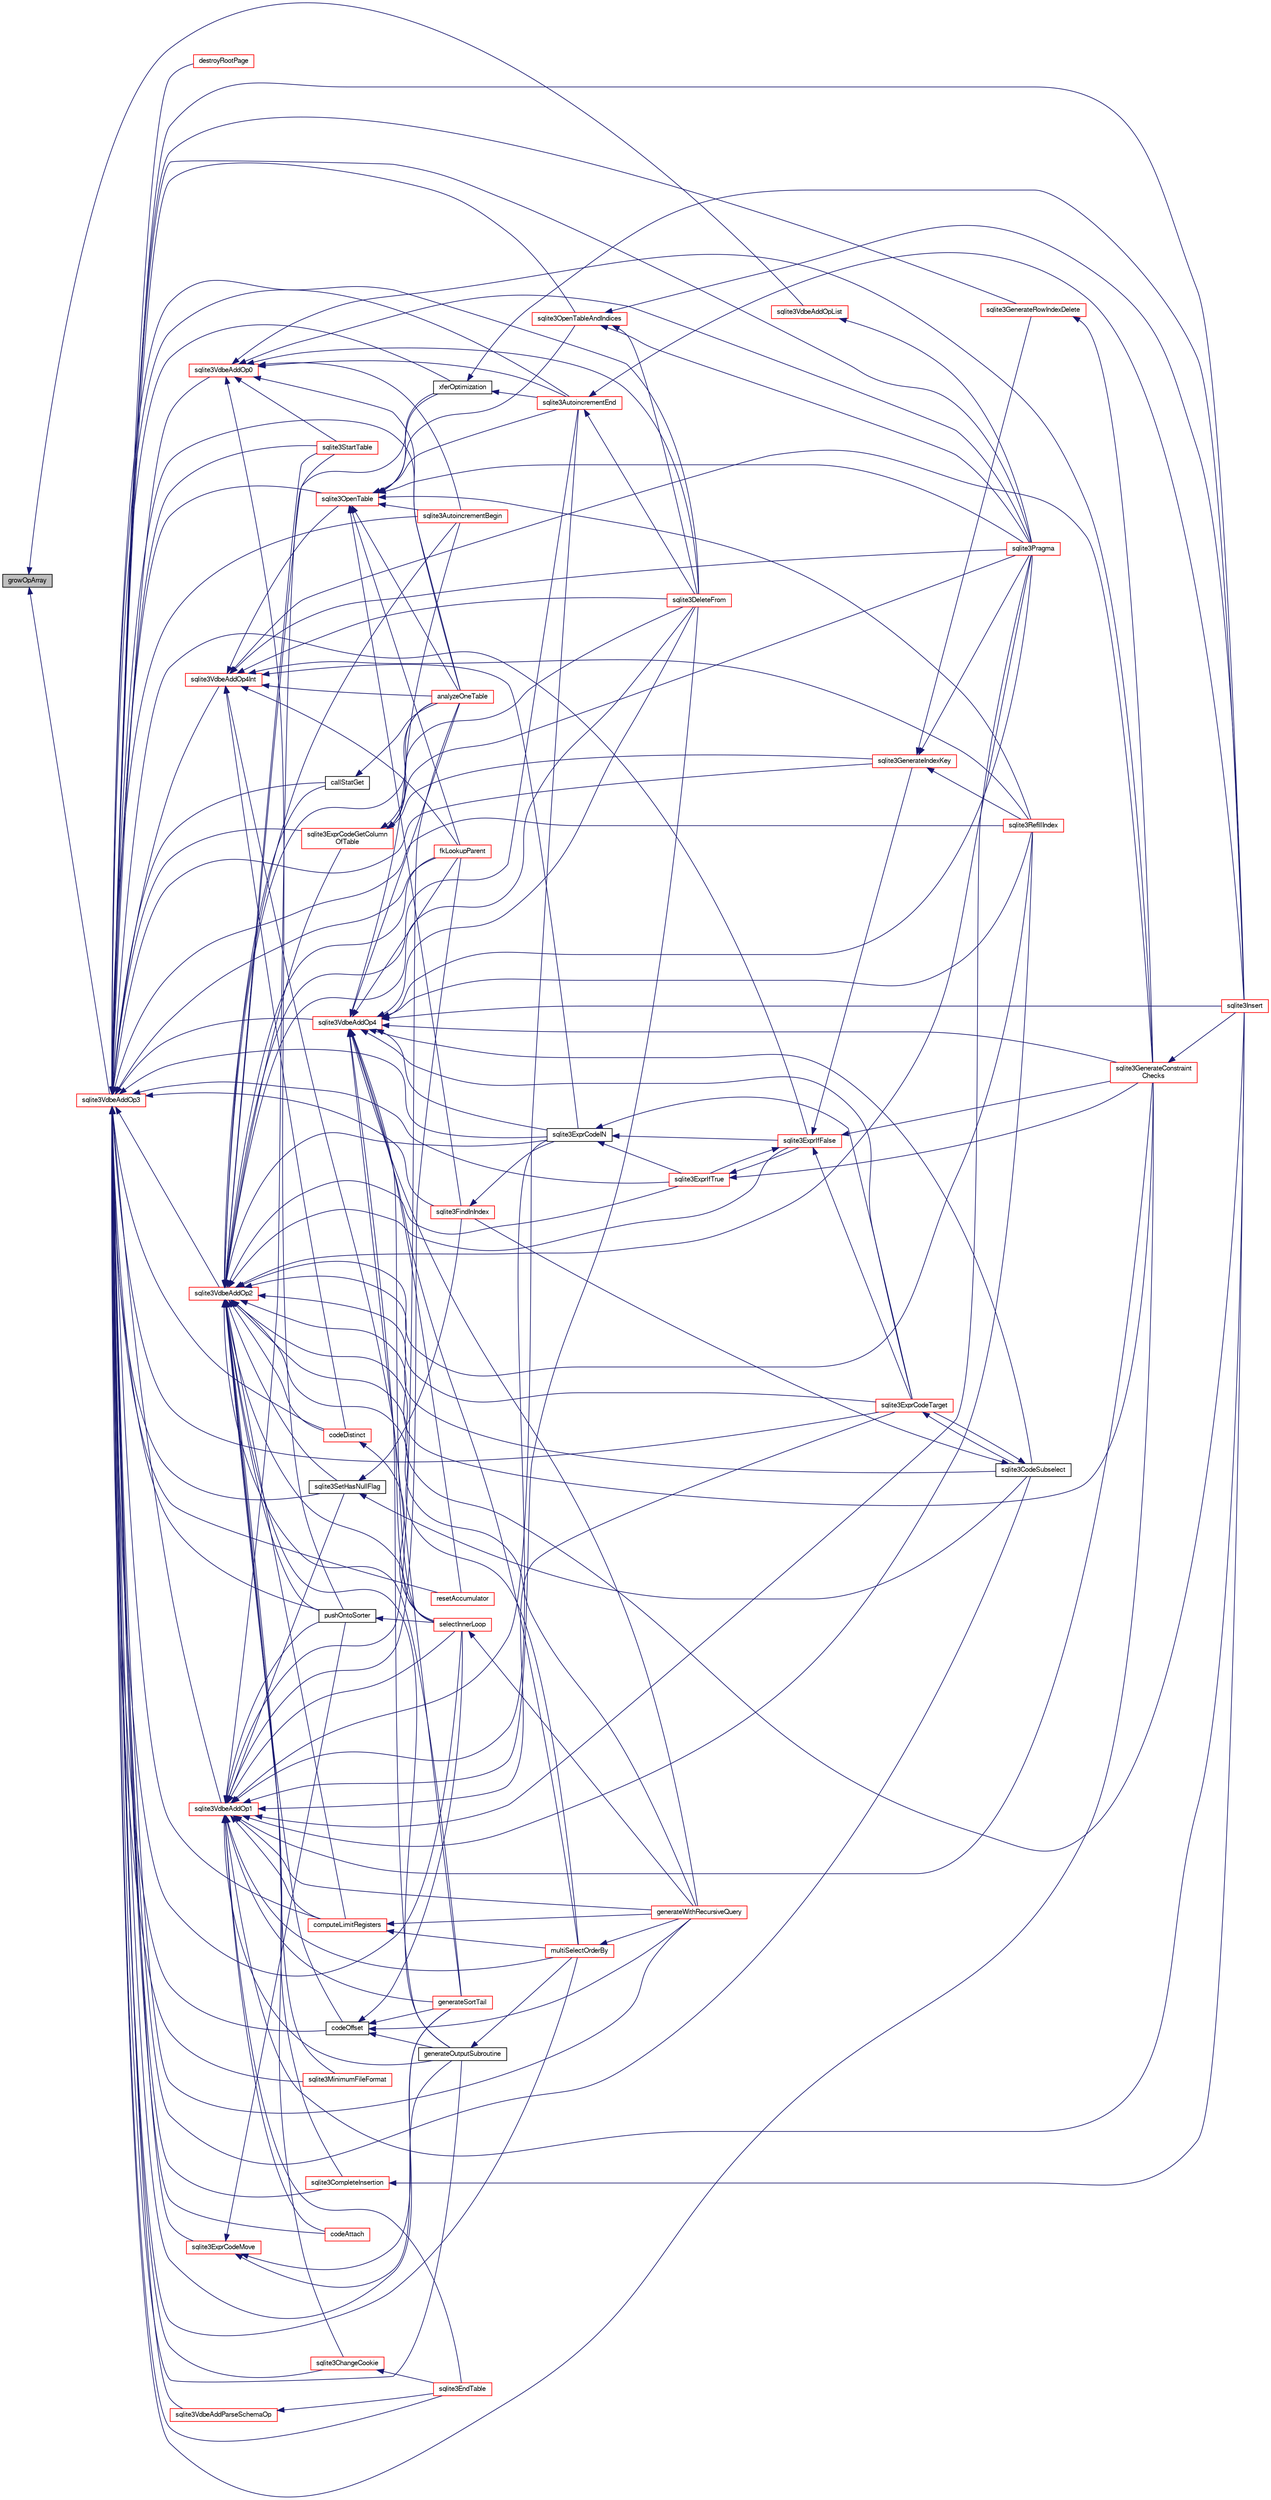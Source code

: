 digraph "growOpArray"
{
  edge [fontname="FreeSans",fontsize="10",labelfontname="FreeSans",labelfontsize="10"];
  node [fontname="FreeSans",fontsize="10",shape=record];
  rankdir="LR";
  Node136021 [label="growOpArray",height=0.2,width=0.4,color="black", fillcolor="grey75", style="filled", fontcolor="black"];
  Node136021 -> Node136022 [dir="back",color="midnightblue",fontsize="10",style="solid",fontname="FreeSans"];
  Node136022 [label="sqlite3VdbeAddOp3",height=0.2,width=0.4,color="red", fillcolor="white", style="filled",URL="$sqlite3_8c.html#a29b4560b019211a73e1478cec7468345"];
  Node136022 -> Node136023 [dir="back",color="midnightblue",fontsize="10",style="solid",fontname="FreeSans"];
  Node136023 [label="sqlite3VdbeAddOp0",height=0.2,width=0.4,color="red", fillcolor="white", style="filled",URL="$sqlite3_8c.html#a0aefd237fc1d629f3a3d3d454ced408a"];
  Node136023 -> Node136095 [dir="back",color="midnightblue",fontsize="10",style="solid",fontname="FreeSans"];
  Node136095 [label="analyzeOneTable",height=0.2,width=0.4,color="red", fillcolor="white", style="filled",URL="$sqlite3_8c.html#a31d4182bf855943a5d0526dbb4987803"];
  Node136023 -> Node136105 [dir="back",color="midnightblue",fontsize="10",style="solid",fontname="FreeSans"];
  Node136105 [label="sqlite3StartTable",height=0.2,width=0.4,color="red", fillcolor="white", style="filled",URL="$sqlite3_8c.html#af49b4395f39d9078a0dda2484c183012"];
  Node136023 -> Node136047 [dir="back",color="midnightblue",fontsize="10",style="solid",fontname="FreeSans"];
  Node136047 [label="sqlite3DeleteFrom",height=0.2,width=0.4,color="red", fillcolor="white", style="filled",URL="$sqlite3_8c.html#ab9b4b45349188b49eabb23f94608a091"];
  Node136023 -> Node136101 [dir="back",color="midnightblue",fontsize="10",style="solid",fontname="FreeSans"];
  Node136101 [label="sqlite3AutoincrementBegin",height=0.2,width=0.4,color="red", fillcolor="white", style="filled",URL="$sqlite3_8c.html#a62a5d5880763dac53a4110157e094ebd"];
  Node136023 -> Node136102 [dir="back",color="midnightblue",fontsize="10",style="solid",fontname="FreeSans"];
  Node136102 [label="sqlite3AutoincrementEnd",height=0.2,width=0.4,color="red", fillcolor="white", style="filled",URL="$sqlite3_8c.html#ad8f51f6ea684367030cd9c09234374e7"];
  Node136102 -> Node136047 [dir="back",color="midnightblue",fontsize="10",style="solid",fontname="FreeSans"];
  Node136102 -> Node136057 [dir="back",color="midnightblue",fontsize="10",style="solid",fontname="FreeSans"];
  Node136057 [label="sqlite3Insert",height=0.2,width=0.4,color="red", fillcolor="white", style="filled",URL="$sqlite3_8c.html#a5b17c9c2000bae6bdff8e6be48d7dc2b"];
  Node136023 -> Node136059 [dir="back",color="midnightblue",fontsize="10",style="solid",fontname="FreeSans"];
  Node136059 [label="sqlite3GenerateConstraint\lChecks",height=0.2,width=0.4,color="red", fillcolor="white", style="filled",URL="$sqlite3_8c.html#aef639c1e6a0c0a67ca6e7690ad931bd2"];
  Node136059 -> Node136057 [dir="back",color="midnightblue",fontsize="10",style="solid",fontname="FreeSans"];
  Node136023 -> Node136060 [dir="back",color="midnightblue",fontsize="10",style="solid",fontname="FreeSans"];
  Node136060 [label="sqlite3Pragma",height=0.2,width=0.4,color="red", fillcolor="white", style="filled",URL="$sqlite3_8c.html#a111391370f58f8e6a6eca51fd34d62ed"];
  Node136023 -> Node136082 [dir="back",color="midnightblue",fontsize="10",style="solid",fontname="FreeSans"];
  Node136082 [label="pushOntoSorter",height=0.2,width=0.4,color="black", fillcolor="white", style="filled",URL="$sqlite3_8c.html#a4555397beb584a386e7739cf022a6651"];
  Node136082 -> Node136083 [dir="back",color="midnightblue",fontsize="10",style="solid",fontname="FreeSans"];
  Node136083 [label="selectInnerLoop",height=0.2,width=0.4,color="red", fillcolor="white", style="filled",URL="$sqlite3_8c.html#ababe0933661ebe67eb0e6074bb1fd411"];
  Node136083 -> Node136067 [dir="back",color="midnightblue",fontsize="10",style="solid",fontname="FreeSans"];
  Node136067 [label="generateWithRecursiveQuery",height=0.2,width=0.4,color="red", fillcolor="white", style="filled",URL="$sqlite3_8c.html#ade2c3663fa9c3b9676507984b9483942"];
  Node136022 -> Node136138 [dir="back",color="midnightblue",fontsize="10",style="solid",fontname="FreeSans"];
  Node136138 [label="sqlite3VdbeAddOp1",height=0.2,width=0.4,color="red", fillcolor="white", style="filled",URL="$sqlite3_8c.html#a6207112b1851d7e7d76e887ef6d72d5a"];
  Node136138 -> Node136139 [dir="back",color="midnightblue",fontsize="10",style="solid",fontname="FreeSans"];
  Node136139 [label="sqlite3SetHasNullFlag",height=0.2,width=0.4,color="black", fillcolor="white", style="filled",URL="$sqlite3_8c.html#a511bff4eca230be2bd9a75d450f66449"];
  Node136139 -> Node136025 [dir="back",color="midnightblue",fontsize="10",style="solid",fontname="FreeSans"];
  Node136025 [label="sqlite3FindInIndex",height=0.2,width=0.4,color="red", fillcolor="white", style="filled",URL="$sqlite3_8c.html#af7d8c56ab0231f44bb5f87b3fafeffb2"];
  Node136025 -> Node136026 [dir="back",color="midnightblue",fontsize="10",style="solid",fontname="FreeSans"];
  Node136026 [label="sqlite3ExprCodeIN",height=0.2,width=0.4,color="black", fillcolor="white", style="filled",URL="$sqlite3_8c.html#ad9cf4f5b5ffb90c24a4a0900c8626193"];
  Node136026 -> Node136027 [dir="back",color="midnightblue",fontsize="10",style="solid",fontname="FreeSans"];
  Node136027 [label="sqlite3ExprCodeTarget",height=0.2,width=0.4,color="red", fillcolor="white", style="filled",URL="$sqlite3_8c.html#a4f308397a0a3ed299ed31aaa1ae2a293"];
  Node136027 -> Node136028 [dir="back",color="midnightblue",fontsize="10",style="solid",fontname="FreeSans"];
  Node136028 [label="sqlite3CodeSubselect",height=0.2,width=0.4,color="black", fillcolor="white", style="filled",URL="$sqlite3_8c.html#aa69b46d2204a1d1b110107a1be12ee0c"];
  Node136028 -> Node136025 [dir="back",color="midnightblue",fontsize="10",style="solid",fontname="FreeSans"];
  Node136028 -> Node136027 [dir="back",color="midnightblue",fontsize="10",style="solid",fontname="FreeSans"];
  Node136026 -> Node136031 [dir="back",color="midnightblue",fontsize="10",style="solid",fontname="FreeSans"];
  Node136031 [label="sqlite3ExprIfTrue",height=0.2,width=0.4,color="red", fillcolor="white", style="filled",URL="$sqlite3_8c.html#ad93a55237c23e1b743ab1f59df1a1444"];
  Node136031 -> Node136032 [dir="back",color="midnightblue",fontsize="10",style="solid",fontname="FreeSans"];
  Node136032 [label="sqlite3ExprIfFalse",height=0.2,width=0.4,color="red", fillcolor="white", style="filled",URL="$sqlite3_8c.html#af97ecccb5d56e321e118414b08f65b71"];
  Node136032 -> Node136027 [dir="back",color="midnightblue",fontsize="10",style="solid",fontname="FreeSans"];
  Node136032 -> Node136031 [dir="back",color="midnightblue",fontsize="10",style="solid",fontname="FreeSans"];
  Node136032 -> Node136033 [dir="back",color="midnightblue",fontsize="10",style="solid",fontname="FreeSans"];
  Node136033 [label="sqlite3GenerateIndexKey",height=0.2,width=0.4,color="red", fillcolor="white", style="filled",URL="$sqlite3_8c.html#ab85ac93d5c5e6760f45f07897be7f272"];
  Node136033 -> Node136034 [dir="back",color="midnightblue",fontsize="10",style="solid",fontname="FreeSans"];
  Node136034 [label="sqlite3RefillIndex",height=0.2,width=0.4,color="red", fillcolor="white", style="filled",URL="$sqlite3_8c.html#a17be5b679d9181b961ea9ba4a18d4f80"];
  Node136033 -> Node136045 [dir="back",color="midnightblue",fontsize="10",style="solid",fontname="FreeSans"];
  Node136045 [label="sqlite3GenerateRowIndexDelete",height=0.2,width=0.4,color="red", fillcolor="white", style="filled",URL="$sqlite3_8c.html#a09c23ae08a7c469d62705f067d7a2135"];
  Node136045 -> Node136059 [dir="back",color="midnightblue",fontsize="10",style="solid",fontname="FreeSans"];
  Node136033 -> Node136060 [dir="back",color="midnightblue",fontsize="10",style="solid",fontname="FreeSans"];
  Node136032 -> Node136059 [dir="back",color="midnightblue",fontsize="10",style="solid",fontname="FreeSans"];
  Node136031 -> Node136059 [dir="back",color="midnightblue",fontsize="10",style="solid",fontname="FreeSans"];
  Node136026 -> Node136032 [dir="back",color="midnightblue",fontsize="10",style="solid",fontname="FreeSans"];
  Node136139 -> Node136028 [dir="back",color="midnightblue",fontsize="10",style="solid",fontname="FreeSans"];
  Node136138 -> Node136026 [dir="back",color="midnightblue",fontsize="10",style="solid",fontname="FreeSans"];
  Node136138 -> Node136027 [dir="back",color="midnightblue",fontsize="10",style="solid",fontname="FreeSans"];
  Node136138 -> Node136095 [dir="back",color="midnightblue",fontsize="10",style="solid",fontname="FreeSans"];
  Node136138 -> Node136075 [dir="back",color="midnightblue",fontsize="10",style="solid",fontname="FreeSans"];
  Node136075 [label="codeAttach",height=0.2,width=0.4,color="red", fillcolor="white", style="filled",URL="$sqlite3_8c.html#ade4e9e30d828a19c191fdcb098676d5b"];
  Node136138 -> Node136105 [dir="back",color="midnightblue",fontsize="10",style="solid",fontname="FreeSans"];
  Node136138 -> Node136040 [dir="back",color="midnightblue",fontsize="10",style="solid",fontname="FreeSans"];
  Node136040 [label="sqlite3EndTable",height=0.2,width=0.4,color="red", fillcolor="white", style="filled",URL="$sqlite3_8c.html#a7b5f2c66c0f0b6f819d970ca389768b0"];
  Node136138 -> Node136034 [dir="back",color="midnightblue",fontsize="10",style="solid",fontname="FreeSans"];
  Node136138 -> Node136047 [dir="back",color="midnightblue",fontsize="10",style="solid",fontname="FreeSans"];
  Node136138 -> Node136099 [dir="back",color="midnightblue",fontsize="10",style="solid",fontname="FreeSans"];
  Node136099 [label="fkLookupParent",height=0.2,width=0.4,color="red", fillcolor="white", style="filled",URL="$sqlite3_8c.html#ac7b0111b1d2e3305a38874a645a86d06"];
  Node136138 -> Node136102 [dir="back",color="midnightblue",fontsize="10",style="solid",fontname="FreeSans"];
  Node136138 -> Node136057 [dir="back",color="midnightblue",fontsize="10",style="solid",fontname="FreeSans"];
  Node136138 -> Node136059 [dir="back",color="midnightblue",fontsize="10",style="solid",fontname="FreeSans"];
  Node136138 -> Node136060 [dir="back",color="midnightblue",fontsize="10",style="solid",fontname="FreeSans"];
  Node136138 -> Node136082 [dir="back",color="midnightblue",fontsize="10",style="solid",fontname="FreeSans"];
  Node136138 -> Node136083 [dir="back",color="midnightblue",fontsize="10",style="solid",fontname="FreeSans"];
  Node136138 -> Node136110 [dir="back",color="midnightblue",fontsize="10",style="solid",fontname="FreeSans"];
  Node136110 [label="generateSortTail",height=0.2,width=0.4,color="red", fillcolor="white", style="filled",URL="$sqlite3_8c.html#a765aecda0868f07068f466b0ad2a103e"];
  Node136138 -> Node136079 [dir="back",color="midnightblue",fontsize="10",style="solid",fontname="FreeSans"];
  Node136079 [label="computeLimitRegisters",height=0.2,width=0.4,color="red", fillcolor="white", style="filled",URL="$sqlite3_8c.html#ae9d37055e4905929b6f6cda5461e2f37"];
  Node136079 -> Node136067 [dir="back",color="midnightblue",fontsize="10",style="solid",fontname="FreeSans"];
  Node136079 -> Node136069 [dir="back",color="midnightblue",fontsize="10",style="solid",fontname="FreeSans"];
  Node136069 [label="multiSelectOrderBy",height=0.2,width=0.4,color="red", fillcolor="white", style="filled",URL="$sqlite3_8c.html#afcdb8488c6f4dfdadaf9f04bca35b808"];
  Node136069 -> Node136067 [dir="back",color="midnightblue",fontsize="10",style="solid",fontname="FreeSans"];
  Node136138 -> Node136067 [dir="back",color="midnightblue",fontsize="10",style="solid",fontname="FreeSans"];
  Node136138 -> Node136140 [dir="back",color="midnightblue",fontsize="10",style="solid",fontname="FreeSans"];
  Node136140 [label="generateOutputSubroutine",height=0.2,width=0.4,color="black", fillcolor="white", style="filled",URL="$sqlite3_8c.html#a726cb50d2916b29ad5dc1e51f635af25"];
  Node136140 -> Node136069 [dir="back",color="midnightblue",fontsize="10",style="solid",fontname="FreeSans"];
  Node136138 -> Node136069 [dir="back",color="midnightblue",fontsize="10",style="solid",fontname="FreeSans"];
  Node136022 -> Node136145 [dir="back",color="midnightblue",fontsize="10",style="solid",fontname="FreeSans"];
  Node136145 [label="sqlite3VdbeAddOp2",height=0.2,width=0.4,color="red", fillcolor="white", style="filled",URL="$sqlite3_8c.html#ae87204d7b069da19e4db0404c6deaae5"];
  Node136145 -> Node136139 [dir="back",color="midnightblue",fontsize="10",style="solid",fontname="FreeSans"];
  Node136145 -> Node136028 [dir="back",color="midnightblue",fontsize="10",style="solid",fontname="FreeSans"];
  Node136145 -> Node136026 [dir="back",color="midnightblue",fontsize="10",style="solid",fontname="FreeSans"];
  Node136145 -> Node136142 [dir="back",color="midnightblue",fontsize="10",style="solid",fontname="FreeSans"];
  Node136142 [label="sqlite3ExprCodeGetColumn\lOfTable",height=0.2,width=0.4,color="red", fillcolor="white", style="filled",URL="$sqlite3_8c.html#aef676ae689397d0e050eb0a360c32315"];
  Node136142 -> Node136095 [dir="back",color="midnightblue",fontsize="10",style="solid",fontname="FreeSans"];
  Node136142 -> Node136047 [dir="back",color="midnightblue",fontsize="10",style="solid",fontname="FreeSans"];
  Node136142 -> Node136033 [dir="back",color="midnightblue",fontsize="10",style="solid",fontname="FreeSans"];
  Node136142 -> Node136060 [dir="back",color="midnightblue",fontsize="10",style="solid",fontname="FreeSans"];
  Node136145 -> Node136027 [dir="back",color="midnightblue",fontsize="10",style="solid",fontname="FreeSans"];
  Node136145 -> Node136031 [dir="back",color="midnightblue",fontsize="10",style="solid",fontname="FreeSans"];
  Node136145 -> Node136032 [dir="back",color="midnightblue",fontsize="10",style="solid",fontname="FreeSans"];
  Node136145 -> Node136114 [dir="back",color="midnightblue",fontsize="10",style="solid",fontname="FreeSans"];
  Node136114 [label="sqlite3MinimumFileFormat",height=0.2,width=0.4,color="red", fillcolor="white", style="filled",URL="$sqlite3_8c.html#afda39106451b0eb062fa54d5b9d36aec"];
  Node136145 -> Node136147 [dir="back",color="midnightblue",fontsize="10",style="solid",fontname="FreeSans"];
  Node136147 [label="callStatGet",height=0.2,width=0.4,color="black", fillcolor="white", style="filled",URL="$sqlite3_8c.html#aae801ecb4e01d271d64f1419f7ba0cfc"];
  Node136147 -> Node136095 [dir="back",color="midnightblue",fontsize="10",style="solid",fontname="FreeSans"];
  Node136145 -> Node136095 [dir="back",color="midnightblue",fontsize="10",style="solid",fontname="FreeSans"];
  Node136145 -> Node136105 [dir="back",color="midnightblue",fontsize="10",style="solid",fontname="FreeSans"];
  Node136145 -> Node136148 [dir="back",color="midnightblue",fontsize="10",style="solid",fontname="FreeSans"];
  Node136148 [label="sqlite3ChangeCookie",height=0.2,width=0.4,color="red", fillcolor="white", style="filled",URL="$sqlite3_8c.html#a0ef89bb4c4f2d45de9f462e63cbfddec"];
  Node136148 -> Node136040 [dir="back",color="midnightblue",fontsize="10",style="solid",fontname="FreeSans"];
  Node136145 -> Node136034 [dir="back",color="midnightblue",fontsize="10",style="solid",fontname="FreeSans"];
  Node136145 -> Node136047 [dir="back",color="midnightblue",fontsize="10",style="solid",fontname="FreeSans"];
  Node136145 -> Node136099 [dir="back",color="midnightblue",fontsize="10",style="solid",fontname="FreeSans"];
  Node136145 -> Node136101 [dir="back",color="midnightblue",fontsize="10",style="solid",fontname="FreeSans"];
  Node136145 -> Node136102 [dir="back",color="midnightblue",fontsize="10",style="solid",fontname="FreeSans"];
  Node136145 -> Node136057 [dir="back",color="midnightblue",fontsize="10",style="solid",fontname="FreeSans"];
  Node136145 -> Node136059 [dir="back",color="midnightblue",fontsize="10",style="solid",fontname="FreeSans"];
  Node136145 -> Node136133 [dir="back",color="midnightblue",fontsize="10",style="solid",fontname="FreeSans"];
  Node136133 [label="sqlite3CompleteInsertion",height=0.2,width=0.4,color="red", fillcolor="white", style="filled",URL="$sqlite3_8c.html#a782d99c5a597a450d4361d87d93e59f5"];
  Node136133 -> Node136057 [dir="back",color="midnightblue",fontsize="10",style="solid",fontname="FreeSans"];
  Node136145 -> Node136104 [dir="back",color="midnightblue",fontsize="10",style="solid",fontname="FreeSans"];
  Node136104 [label="xferOptimization",height=0.2,width=0.4,color="black", fillcolor="white", style="filled",URL="$sqlite3_8c.html#ae85c90f7d064fe83f4ed930e708855d2"];
  Node136104 -> Node136102 [dir="back",color="midnightblue",fontsize="10",style="solid",fontname="FreeSans"];
  Node136104 -> Node136057 [dir="back",color="midnightblue",fontsize="10",style="solid",fontname="FreeSans"];
  Node136145 -> Node136060 [dir="back",color="midnightblue",fontsize="10",style="solid",fontname="FreeSans"];
  Node136145 -> Node136082 [dir="back",color="midnightblue",fontsize="10",style="solid",fontname="FreeSans"];
  Node136145 -> Node136150 [dir="back",color="midnightblue",fontsize="10",style="solid",fontname="FreeSans"];
  Node136150 [label="codeOffset",height=0.2,width=0.4,color="black", fillcolor="white", style="filled",URL="$sqlite3_8c.html#ae88ce7cb8f3d8cac2ab3dd68eabd826e"];
  Node136150 -> Node136083 [dir="back",color="midnightblue",fontsize="10",style="solid",fontname="FreeSans"];
  Node136150 -> Node136110 [dir="back",color="midnightblue",fontsize="10",style="solid",fontname="FreeSans"];
  Node136150 -> Node136067 [dir="back",color="midnightblue",fontsize="10",style="solid",fontname="FreeSans"];
  Node136150 -> Node136140 [dir="back",color="midnightblue",fontsize="10",style="solid",fontname="FreeSans"];
  Node136145 -> Node136151 [dir="back",color="midnightblue",fontsize="10",style="solid",fontname="FreeSans"];
  Node136151 [label="codeDistinct",height=0.2,width=0.4,color="red", fillcolor="white", style="filled",URL="$sqlite3_8c.html#a7a4cdd9ae98f5251ba7bae7b26984f21"];
  Node136151 -> Node136083 [dir="back",color="midnightblue",fontsize="10",style="solid",fontname="FreeSans"];
  Node136145 -> Node136083 [dir="back",color="midnightblue",fontsize="10",style="solid",fontname="FreeSans"];
  Node136145 -> Node136110 [dir="back",color="midnightblue",fontsize="10",style="solid",fontname="FreeSans"];
  Node136145 -> Node136079 [dir="back",color="midnightblue",fontsize="10",style="solid",fontname="FreeSans"];
  Node136145 -> Node136067 [dir="back",color="midnightblue",fontsize="10",style="solid",fontname="FreeSans"];
  Node136145 -> Node136140 [dir="back",color="midnightblue",fontsize="10",style="solid",fontname="FreeSans"];
  Node136145 -> Node136069 [dir="back",color="midnightblue",fontsize="10",style="solid",fontname="FreeSans"];
  Node136022 -> Node136153 [dir="back",color="midnightblue",fontsize="10",style="solid",fontname="FreeSans"];
  Node136153 [label="sqlite3VdbeAddOp4",height=0.2,width=0.4,color="red", fillcolor="white", style="filled",URL="$sqlite3_8c.html#a739d7a47b1c11779283b7797ea7e1d4d"];
  Node136153 -> Node136028 [dir="back",color="midnightblue",fontsize="10",style="solid",fontname="FreeSans"];
  Node136153 -> Node136026 [dir="back",color="midnightblue",fontsize="10",style="solid",fontname="FreeSans"];
  Node136153 -> Node136027 [dir="back",color="midnightblue",fontsize="10",style="solid",fontname="FreeSans"];
  Node136153 -> Node136095 [dir="back",color="midnightblue",fontsize="10",style="solid",fontname="FreeSans"];
  Node136153 -> Node136034 [dir="back",color="midnightblue",fontsize="10",style="solid",fontname="FreeSans"];
  Node136153 -> Node136047 [dir="back",color="midnightblue",fontsize="10",style="solid",fontname="FreeSans"];
  Node136153 -> Node136099 [dir="back",color="midnightblue",fontsize="10",style="solid",fontname="FreeSans"];
  Node136153 -> Node136101 [dir="back",color="midnightblue",fontsize="10",style="solid",fontname="FreeSans"];
  Node136153 -> Node136057 [dir="back",color="midnightblue",fontsize="10",style="solid",fontname="FreeSans"];
  Node136153 -> Node136059 [dir="back",color="midnightblue",fontsize="10",style="solid",fontname="FreeSans"];
  Node136153 -> Node136060 [dir="back",color="midnightblue",fontsize="10",style="solid",fontname="FreeSans"];
  Node136153 -> Node136083 [dir="back",color="midnightblue",fontsize="10",style="solid",fontname="FreeSans"];
  Node136153 -> Node136110 [dir="back",color="midnightblue",fontsize="10",style="solid",fontname="FreeSans"];
  Node136153 -> Node136067 [dir="back",color="midnightblue",fontsize="10",style="solid",fontname="FreeSans"];
  Node136153 -> Node136140 [dir="back",color="midnightblue",fontsize="10",style="solid",fontname="FreeSans"];
  Node136153 -> Node136069 [dir="back",color="midnightblue",fontsize="10",style="solid",fontname="FreeSans"];
  Node136153 -> Node136159 [dir="back",color="midnightblue",fontsize="10",style="solid",fontname="FreeSans"];
  Node136159 [label="resetAccumulator",height=0.2,width=0.4,color="red", fillcolor="white", style="filled",URL="$sqlite3_8c.html#aaaebef1047a9d25a999511df2be67151"];
  Node136022 -> Node136163 [dir="back",color="midnightblue",fontsize="10",style="solid",fontname="FreeSans"];
  Node136163 [label="sqlite3VdbeAddParseSchemaOp",height=0.2,width=0.4,color="red", fillcolor="white", style="filled",URL="$sqlite3_8c.html#a52c71cba3d53e0eb5c0c785ef9a7ec8f"];
  Node136163 -> Node136040 [dir="back",color="midnightblue",fontsize="10",style="solid",fontname="FreeSans"];
  Node136022 -> Node136164 [dir="back",color="midnightblue",fontsize="10",style="solid",fontname="FreeSans"];
  Node136164 [label="sqlite3VdbeAddOp4Int",height=0.2,width=0.4,color="red", fillcolor="white", style="filled",URL="$sqlite3_8c.html#afff63410071bb7015a6392d8a7704b43"];
  Node136164 -> Node136026 [dir="back",color="midnightblue",fontsize="10",style="solid",fontname="FreeSans"];
  Node136164 -> Node136095 [dir="back",color="midnightblue",fontsize="10",style="solid",fontname="FreeSans"];
  Node136164 -> Node136034 [dir="back",color="midnightblue",fontsize="10",style="solid",fontname="FreeSans"];
  Node136164 -> Node136047 [dir="back",color="midnightblue",fontsize="10",style="solid",fontname="FreeSans"];
  Node136164 -> Node136099 [dir="back",color="midnightblue",fontsize="10",style="solid",fontname="FreeSans"];
  Node136164 -> Node136100 [dir="back",color="midnightblue",fontsize="10",style="solid",fontname="FreeSans"];
  Node136100 [label="sqlite3OpenTable",height=0.2,width=0.4,color="red", fillcolor="white", style="filled",URL="$sqlite3_8c.html#aa935d8de28fb95e999736ef792d5a808"];
  Node136100 -> Node136025 [dir="back",color="midnightblue",fontsize="10",style="solid",fontname="FreeSans"];
  Node136100 -> Node136095 [dir="back",color="midnightblue",fontsize="10",style="solid",fontname="FreeSans"];
  Node136100 -> Node136034 [dir="back",color="midnightblue",fontsize="10",style="solid",fontname="FreeSans"];
  Node136100 -> Node136099 [dir="back",color="midnightblue",fontsize="10",style="solid",fontname="FreeSans"];
  Node136100 -> Node136101 [dir="back",color="midnightblue",fontsize="10",style="solid",fontname="FreeSans"];
  Node136100 -> Node136102 [dir="back",color="midnightblue",fontsize="10",style="solid",fontname="FreeSans"];
  Node136100 -> Node136103 [dir="back",color="midnightblue",fontsize="10",style="solid",fontname="FreeSans"];
  Node136103 [label="sqlite3OpenTableAndIndices",height=0.2,width=0.4,color="red", fillcolor="white", style="filled",URL="$sqlite3_8c.html#a14aa7e8abd9fb8406812b9f90560e6ac"];
  Node136103 -> Node136047 [dir="back",color="midnightblue",fontsize="10",style="solid",fontname="FreeSans"];
  Node136103 -> Node136057 [dir="back",color="midnightblue",fontsize="10",style="solid",fontname="FreeSans"];
  Node136103 -> Node136060 [dir="back",color="midnightblue",fontsize="10",style="solid",fontname="FreeSans"];
  Node136100 -> Node136104 [dir="back",color="midnightblue",fontsize="10",style="solid",fontname="FreeSans"];
  Node136100 -> Node136060 [dir="back",color="midnightblue",fontsize="10",style="solid",fontname="FreeSans"];
  Node136164 -> Node136059 [dir="back",color="midnightblue",fontsize="10",style="solid",fontname="FreeSans"];
  Node136164 -> Node136060 [dir="back",color="midnightblue",fontsize="10",style="solid",fontname="FreeSans"];
  Node136164 -> Node136151 [dir="back",color="midnightblue",fontsize="10",style="solid",fontname="FreeSans"];
  Node136164 -> Node136083 [dir="back",color="midnightblue",fontsize="10",style="solid",fontname="FreeSans"];
  Node136022 -> Node136139 [dir="back",color="midnightblue",fontsize="10",style="solid",fontname="FreeSans"];
  Node136022 -> Node136025 [dir="back",color="midnightblue",fontsize="10",style="solid",fontname="FreeSans"];
  Node136022 -> Node136028 [dir="back",color="midnightblue",fontsize="10",style="solid",fontname="FreeSans"];
  Node136022 -> Node136026 [dir="back",color="midnightblue",fontsize="10",style="solid",fontname="FreeSans"];
  Node136022 -> Node136142 [dir="back",color="midnightblue",fontsize="10",style="solid",fontname="FreeSans"];
  Node136022 -> Node136166 [dir="back",color="midnightblue",fontsize="10",style="solid",fontname="FreeSans"];
  Node136166 [label="sqlite3ExprCodeMove",height=0.2,width=0.4,color="red", fillcolor="white", style="filled",URL="$sqlite3_8c.html#a4af6a1789acfaec0521b5f2013f04de7"];
  Node136166 -> Node136082 [dir="back",color="midnightblue",fontsize="10",style="solid",fontname="FreeSans"];
  Node136166 -> Node136110 [dir="back",color="midnightblue",fontsize="10",style="solid",fontname="FreeSans"];
  Node136166 -> Node136140 [dir="back",color="midnightblue",fontsize="10",style="solid",fontname="FreeSans"];
  Node136022 -> Node136027 [dir="back",color="midnightblue",fontsize="10",style="solid",fontname="FreeSans"];
  Node136022 -> Node136031 [dir="back",color="midnightblue",fontsize="10",style="solid",fontname="FreeSans"];
  Node136022 -> Node136032 [dir="back",color="midnightblue",fontsize="10",style="solid",fontname="FreeSans"];
  Node136022 -> Node136114 [dir="back",color="midnightblue",fontsize="10",style="solid",fontname="FreeSans"];
  Node136022 -> Node136147 [dir="back",color="midnightblue",fontsize="10",style="solid",fontname="FreeSans"];
  Node136022 -> Node136095 [dir="back",color="midnightblue",fontsize="10",style="solid",fontname="FreeSans"];
  Node136022 -> Node136075 [dir="back",color="midnightblue",fontsize="10",style="solid",fontname="FreeSans"];
  Node136022 -> Node136105 [dir="back",color="midnightblue",fontsize="10",style="solid",fontname="FreeSans"];
  Node136022 -> Node136148 [dir="back",color="midnightblue",fontsize="10",style="solid",fontname="FreeSans"];
  Node136022 -> Node136040 [dir="back",color="midnightblue",fontsize="10",style="solid",fontname="FreeSans"];
  Node136022 -> Node136122 [dir="back",color="midnightblue",fontsize="10",style="solid",fontname="FreeSans"];
  Node136122 [label="destroyRootPage",height=0.2,width=0.4,color="red", fillcolor="white", style="filled",URL="$sqlite3_8c.html#a117f2ef54e18f018369a4da17d1a0881"];
  Node136022 -> Node136034 [dir="back",color="midnightblue",fontsize="10",style="solid",fontname="FreeSans"];
  Node136022 -> Node136047 [dir="back",color="midnightblue",fontsize="10",style="solid",fontname="FreeSans"];
  Node136022 -> Node136045 [dir="back",color="midnightblue",fontsize="10",style="solid",fontname="FreeSans"];
  Node136022 -> Node136033 [dir="back",color="midnightblue",fontsize="10",style="solid",fontname="FreeSans"];
  Node136022 -> Node136099 [dir="back",color="midnightblue",fontsize="10",style="solid",fontname="FreeSans"];
  Node136022 -> Node136100 [dir="back",color="midnightblue",fontsize="10",style="solid",fontname="FreeSans"];
  Node136022 -> Node136101 [dir="back",color="midnightblue",fontsize="10",style="solid",fontname="FreeSans"];
  Node136022 -> Node136102 [dir="back",color="midnightblue",fontsize="10",style="solid",fontname="FreeSans"];
  Node136022 -> Node136057 [dir="back",color="midnightblue",fontsize="10",style="solid",fontname="FreeSans"];
  Node136022 -> Node136059 [dir="back",color="midnightblue",fontsize="10",style="solid",fontname="FreeSans"];
  Node136022 -> Node136133 [dir="back",color="midnightblue",fontsize="10",style="solid",fontname="FreeSans"];
  Node136022 -> Node136103 [dir="back",color="midnightblue",fontsize="10",style="solid",fontname="FreeSans"];
  Node136022 -> Node136104 [dir="back",color="midnightblue",fontsize="10",style="solid",fontname="FreeSans"];
  Node136022 -> Node136060 [dir="back",color="midnightblue",fontsize="10",style="solid",fontname="FreeSans"];
  Node136022 -> Node136082 [dir="back",color="midnightblue",fontsize="10",style="solid",fontname="FreeSans"];
  Node136022 -> Node136150 [dir="back",color="midnightblue",fontsize="10",style="solid",fontname="FreeSans"];
  Node136022 -> Node136151 [dir="back",color="midnightblue",fontsize="10",style="solid",fontname="FreeSans"];
  Node136022 -> Node136083 [dir="back",color="midnightblue",fontsize="10",style="solid",fontname="FreeSans"];
  Node136022 -> Node136110 [dir="back",color="midnightblue",fontsize="10",style="solid",fontname="FreeSans"];
  Node136022 -> Node136079 [dir="back",color="midnightblue",fontsize="10",style="solid",fontname="FreeSans"];
  Node136022 -> Node136067 [dir="back",color="midnightblue",fontsize="10",style="solid",fontname="FreeSans"];
  Node136022 -> Node136140 [dir="back",color="midnightblue",fontsize="10",style="solid",fontname="FreeSans"];
  Node136022 -> Node136069 [dir="back",color="midnightblue",fontsize="10",style="solid",fontname="FreeSans"];
  Node136022 -> Node136159 [dir="back",color="midnightblue",fontsize="10",style="solid",fontname="FreeSans"];
  Node136021 -> Node136167 [dir="back",color="midnightblue",fontsize="10",style="solid",fontname="FreeSans"];
  Node136167 [label="sqlite3VdbeAddOpList",height=0.2,width=0.4,color="red", fillcolor="white", style="filled",URL="$sqlite3_8c.html#a6572b593ee8074a2c1fb01cf317a3fa8"];
  Node136167 -> Node136060 [dir="back",color="midnightblue",fontsize="10",style="solid",fontname="FreeSans"];
}
